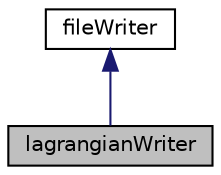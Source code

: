 digraph "lagrangianWriter"
{
  bgcolor="transparent";
  edge [fontname="Helvetica",fontsize="10",labelfontname="Helvetica",labelfontsize="10"];
  node [fontname="Helvetica",fontsize="10",shape=record];
  Node1 [label="lagrangianWriter",height=0.2,width=0.4,color="black", fillcolor="grey75", style="filled" fontcolor="black"];
  Node2 -> Node1 [dir="back",color="midnightblue",fontsize="10",style="solid",fontname="Helvetica"];
  Node2 [label="fileWriter",height=0.2,width=0.4,color="black",URL="$classFoam_1_1vtk_1_1fileWriter.html",tooltip="Base class for VTK output writers that handle geometry and fields (eg, vtp, vtu data). These output formats are structured as DECLARED, FIELD_DATA, PIECE followed by any CELL_DATA or POINT_DATA. "];
}
